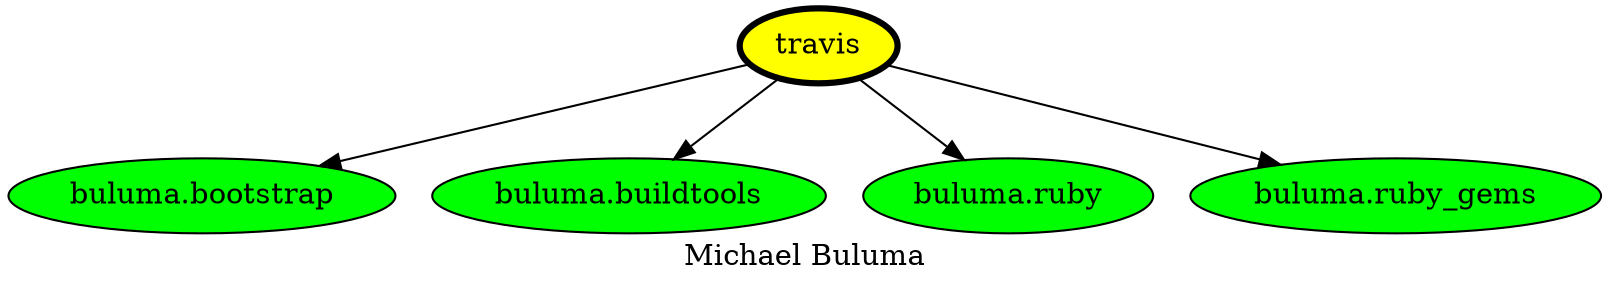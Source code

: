 digraph PhiloDilemma {
  label = "Michael Buluma" ;
  overlap=false
  {
    "travis" [fillcolor=yellow style=filled penwidth=3]
    "buluma.bootstrap" [fillcolor=green style=filled]
    "buluma.buildtools" [fillcolor=green style=filled]
    "buluma.ruby" [fillcolor=green style=filled]
    "buluma.ruby_gems" [fillcolor=green style=filled]
  }
  "travis" -> "buluma.bootstrap"
  "travis" -> "buluma.buildtools"
  "travis" -> "buluma.ruby"
  "travis" -> "buluma.ruby_gems"
}
